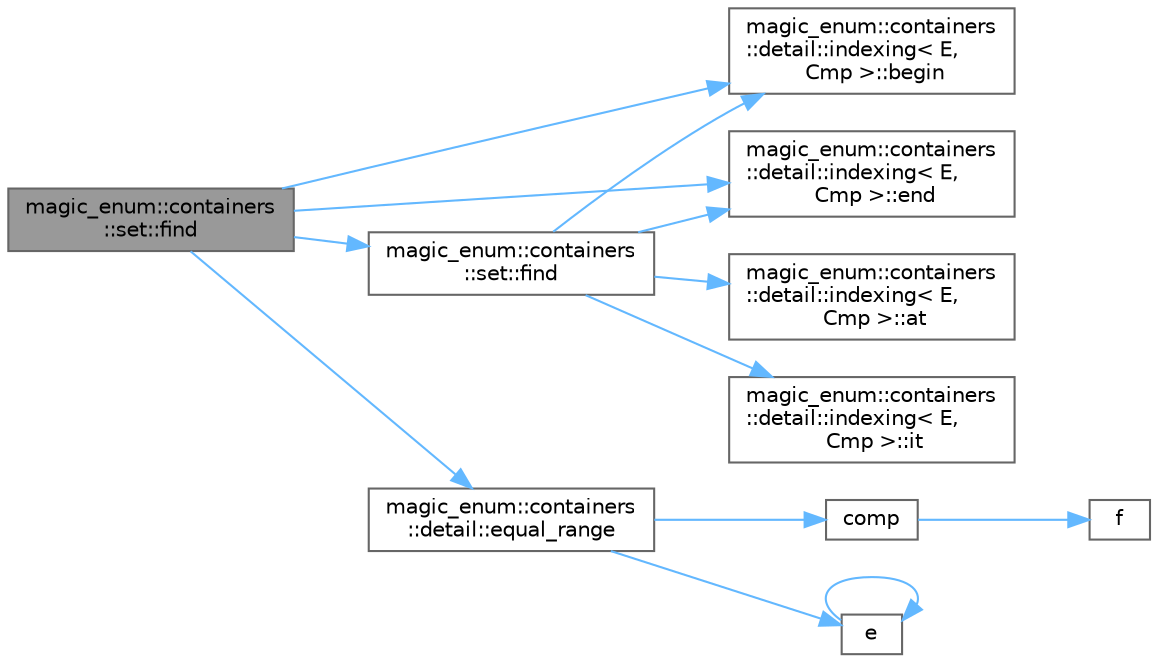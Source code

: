 digraph "magic_enum::containers::set::find"
{
 // LATEX_PDF_SIZE
  bgcolor="transparent";
  edge [fontname=Helvetica,fontsize=10,labelfontname=Helvetica,labelfontsize=10];
  node [fontname=Helvetica,fontsize=10,shape=box,height=0.2,width=0.4];
  rankdir="LR";
  Node1 [id="Node000001",label="magic_enum::containers\l::set::find",height=0.2,width=0.4,color="gray40", fillcolor="grey60", style="filled", fontcolor="black",tooltip=" "];
  Node1 -> Node2 [id="edge1_Node000001_Node000002",color="steelblue1",style="solid",tooltip=" "];
  Node2 [id="Node000002",label="magic_enum::containers\l::detail::indexing\< E,\l Cmp \>::begin",height=0.2,width=0.4,color="grey40", fillcolor="white", style="filled",URL="$classmagic__enum_1_1containers_1_1detail_1_1indexing.html#ad6018d6c7fc9bfef38d723eff5f349a3",tooltip=" "];
  Node1 -> Node3 [id="edge2_Node000001_Node000003",color="steelblue1",style="solid",tooltip=" "];
  Node3 [id="Node000003",label="magic_enum::containers\l::detail::indexing\< E,\l Cmp \>::end",height=0.2,width=0.4,color="grey40", fillcolor="white", style="filled",URL="$classmagic__enum_1_1containers_1_1detail_1_1indexing.html#a8f4688a4abee9a5aeccbcd013ca607ad",tooltip=" "];
  Node1 -> Node4 [id="edge3_Node000001_Node000004",color="steelblue1",style="solid",tooltip=" "];
  Node4 [id="Node000004",label="magic_enum::containers\l::detail::equal_range",height=0.2,width=0.4,color="grey40", fillcolor="white", style="filled",URL="$namespacemagic__enum_1_1containers_1_1detail.html#ace23154b9afe1a280b1b3d3e85e3c33b",tooltip=" "];
  Node4 -> Node5 [id="edge4_Node000004_Node000005",color="steelblue1",style="solid",tooltip=" "];
  Node5 [id="Node000005",label="comp",height=0.2,width=0.4,color="grey40", fillcolor="white", style="filled",URL="$external_2taskflow_2sandbox_2jacobi_2main_8cpp.html#aaa178026ff13e667efcb0104a55252e7",tooltip=" "];
  Node5 -> Node6 [id="edge5_Node000005_Node000006",color="steelblue1",style="solid",tooltip=" "];
  Node6 [id="Node000006",label="f",height=0.2,width=0.4,color="grey40", fillcolor="white", style="filled",URL="$cxx11__tensor__map_8cpp.html#a7f507fea02198f6cb81c86640c7b1a4e",tooltip=" "];
  Node4 -> Node7 [id="edge6_Node000004_Node000007",color="steelblue1",style="solid",tooltip=" "];
  Node7 [id="Node000007",label="e",height=0.2,width=0.4,color="grey40", fillcolor="white", style="filled",URL="$_cwise__array__power__array_8cpp.html#a9cb86ff854760bf91a154f2724a9101d",tooltip=" "];
  Node7 -> Node7 [id="edge7_Node000007_Node000007",color="steelblue1",style="solid",tooltip=" "];
  Node1 -> Node8 [id="edge8_Node000001_Node000008",color="steelblue1",style="solid",tooltip=" "];
  Node8 [id="Node000008",label="magic_enum::containers\l::set::find",height=0.2,width=0.4,color="grey40", fillcolor="white", style="filled",URL="$classmagic__enum_1_1containers_1_1set.html#abd644c9699ecda5f423642ee9776e268",tooltip=" "];
  Node8 -> Node9 [id="edge9_Node000008_Node000009",color="steelblue1",style="solid",tooltip=" "];
  Node9 [id="Node000009",label="magic_enum::containers\l::detail::indexing\< E,\l Cmp \>::at",height=0.2,width=0.4,color="grey40", fillcolor="white", style="filled",URL="$classmagic__enum_1_1containers_1_1detail_1_1indexing.html#a36844960438b0969bddfbc6f399a4742",tooltip=" "];
  Node8 -> Node2 [id="edge10_Node000008_Node000002",color="steelblue1",style="solid",tooltip=" "];
  Node8 -> Node3 [id="edge11_Node000008_Node000003",color="steelblue1",style="solid",tooltip=" "];
  Node8 -> Node10 [id="edge12_Node000008_Node000010",color="steelblue1",style="solid",tooltip=" "];
  Node10 [id="Node000010",label="magic_enum::containers\l::detail::indexing\< E,\l Cmp \>::it",height=0.2,width=0.4,color="grey40", fillcolor="white", style="filled",URL="$classmagic__enum_1_1containers_1_1detail_1_1indexing.html#aa62f9cce84e09e6908e4ce98275d6b86",tooltip=" "];
}
